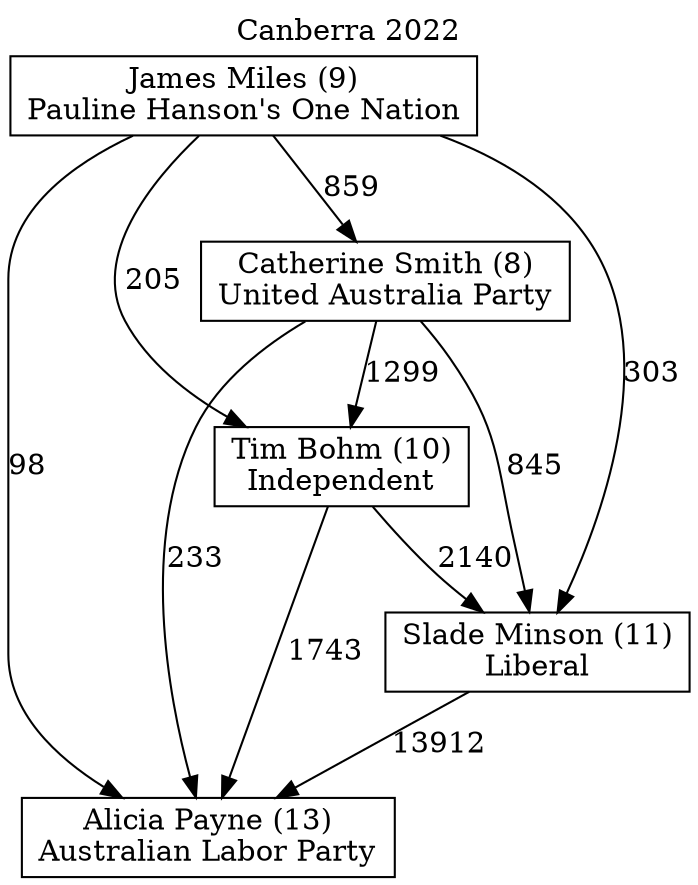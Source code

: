 // House preference flow
digraph "Alicia Payne (13)_Canberra_2022" {
	graph [label="Canberra 2022" labelloc=t mclimit=10]
	node [shape=box]
	"James Miles (9)" [label="James Miles (9)
Pauline Hanson's One Nation"]
	"Alicia Payne (13)" [label="Alicia Payne (13)
Australian Labor Party"]
	"Catherine Smith (8)" [label="Catherine Smith (8)
United Australia Party"]
	"Tim Bohm (10)" [label="Tim Bohm (10)
Independent"]
	"Slade Minson (11)" [label="Slade Minson (11)
Liberal"]
	"Catherine Smith (8)" -> "Tim Bohm (10)" [label=1299]
	"Catherine Smith (8)" -> "Slade Minson (11)" [label=845]
	"James Miles (9)" -> "Catherine Smith (8)" [label=859]
	"Tim Bohm (10)" -> "Slade Minson (11)" [label=2140]
	"James Miles (9)" -> "Tim Bohm (10)" [label=205]
	"Catherine Smith (8)" -> "Alicia Payne (13)" [label=233]
	"James Miles (9)" -> "Slade Minson (11)" [label=303]
	"James Miles (9)" -> "Alicia Payne (13)" [label=98]
	"Tim Bohm (10)" -> "Alicia Payne (13)" [label=1743]
	"Slade Minson (11)" -> "Alicia Payne (13)" [label=13912]
}
